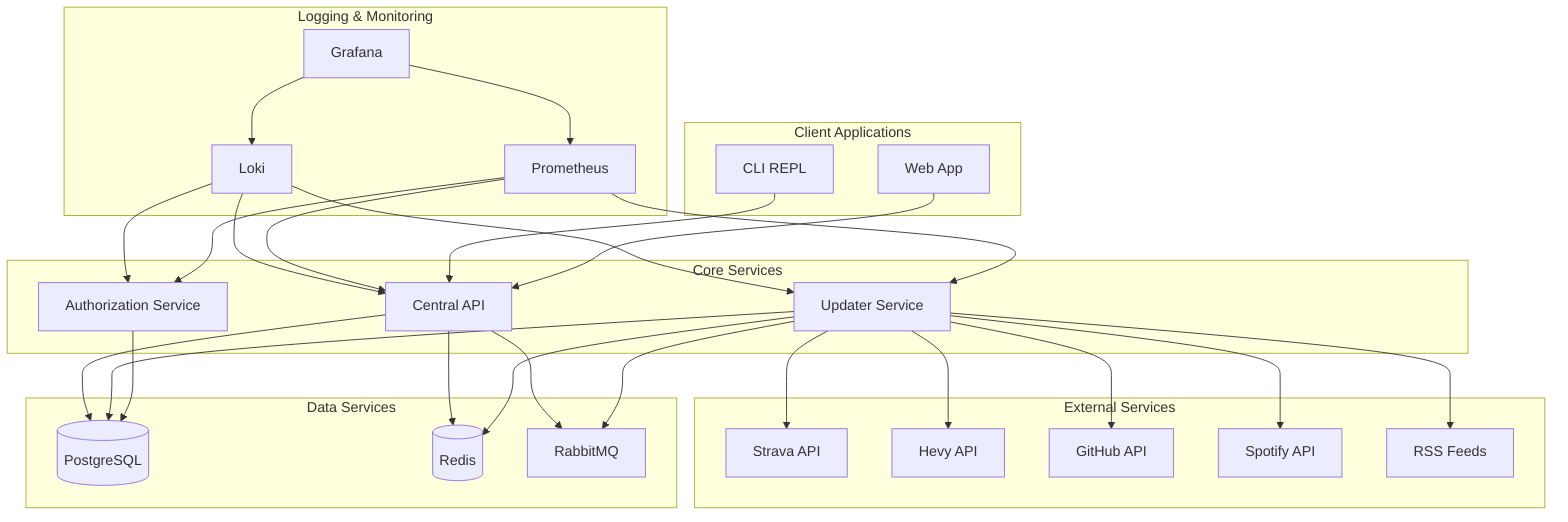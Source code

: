 graph TD
    subgraph "Data Services"
        DB[(PostgreSQL)]
        CACHE[(Redis)]
        MQ[RabbitMQ]
    end

    subgraph "Core Services"
        AUTH[Authorization Service]
        UPDATER[Updater Service]
        API[Central API]
    end

    subgraph "Client Applications"
        WEB[Web App]
        CLI[CLI REPL]
    end

    subgraph "Logging & Monitoring"
        PROM[Prometheus]
        LOKI[Loki]
        GRAFANA[Grafana]
    end

    subgraph "External Services"
        STRAVA[Strava API]
        HEVY[Hevy API]
        GITHUB[GitHub API]
        SPOTIFY[Spotify API]
        RSS[RSS Feeds]
    end

    AUTH --> DB
    UPDATER --> DB
    UPDATER --> CACHE
    API --> DB
    API --> CACHE
    WEB --> API
    CLI --> API

    UPDATER --> MQ
    API --> MQ

    UPDATER --> STRAVA
    UPDATER --> HEVY
    UPDATER --> GITHUB
    UPDATER --> SPOTIFY
    UPDATER --> RSS

    PROM --> AUTH
    PROM --> UPDATER
    PROM --> API
    LOKI --> AUTH
    LOKI --> UPDATER
    LOKI --> API
    GRAFANA --> PROM
    GRAFANA --> LOKI